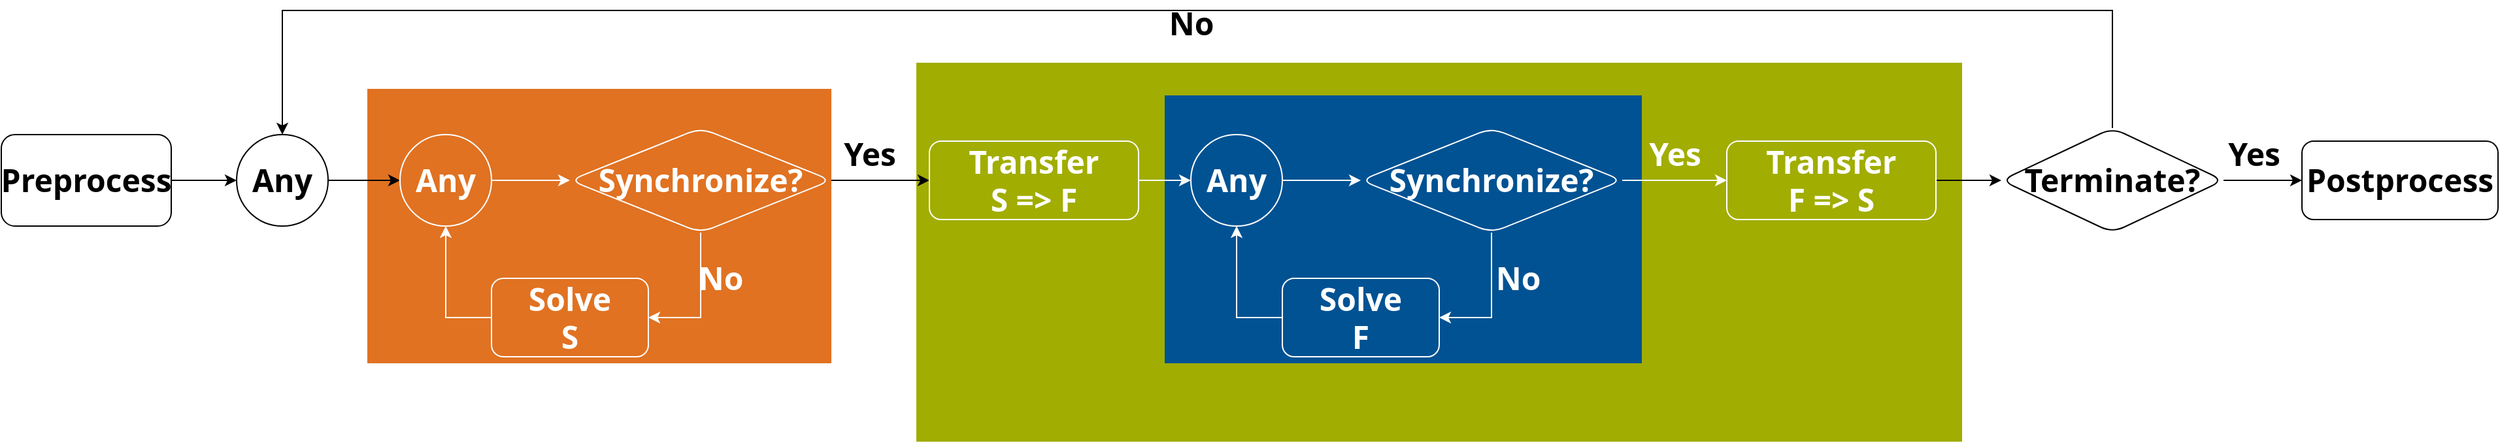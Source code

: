 <mxfile version="21.7.2" type="device">
  <diagram name="Page-1" id="Vs-sZ3k6pBOKzFg-ea2b">
    <mxGraphModel dx="914" dy="1391" grid="1" gridSize="10" guides="1" tooltips="1" connect="1" arrows="1" fold="1" page="1" pageScale="1" pageWidth="850" pageHeight="1100" math="0" shadow="0">
      <root>
        <mxCell id="0" />
        <mxCell id="1" parent="0" />
        <mxCell id="lsYSEJzYXj3iPV_EKznm-2" value="" style="rounded=0;whiteSpace=wrap;html=1;fillColor=#A1AD00;strokeColor=none;strokeWidth=10;fontFamily=Noto Sans;fontStyle=1" parent="1" vertex="1">
          <mxGeometry x="1900" y="1530" width="800" height="290" as="geometry" />
        </mxCell>
        <mxCell id="lsYSEJzYXj3iPV_EKznm-4" value="" style="edgeStyle=orthogonalEdgeStyle;rounded=0;orthogonalLoop=1;jettySize=auto;html=1;fontFamily=Noto Sans;fontStyle=1" parent="1" source="lsYSEJzYXj3iPV_EKznm-5" target="lsYSEJzYXj3iPV_EKznm-7" edge="1">
          <mxGeometry relative="1" as="geometry" />
        </mxCell>
        <mxCell id="lsYSEJzYXj3iPV_EKznm-5" value="&lt;font style=&quot;font-size: 24px;&quot;&gt;Preprocess&lt;/font&gt;" style="rounded=1;whiteSpace=wrap;html=1;fontFamily=Noto Sans;fontStyle=1" parent="1" vertex="1">
          <mxGeometry x="1200" y="1585" width="130" height="70" as="geometry" />
        </mxCell>
        <mxCell id="lsYSEJzYXj3iPV_EKznm-1" value="" style="rounded=0;whiteSpace=wrap;html=1;fillColor=#E07222;strokeColor=none;strokeWidth=10;fontFamily=Noto Sans;fontStyle=1" parent="1" vertex="1">
          <mxGeometry x="1480" y="1550" width="355" height="210" as="geometry" />
        </mxCell>
        <mxCell id="lsYSEJzYXj3iPV_EKznm-6" value="" style="edgeStyle=orthogonalEdgeStyle;rounded=0;orthogonalLoop=1;jettySize=auto;html=1;fontFamily=Noto Sans;fontStyle=1" parent="1" source="lsYSEJzYXj3iPV_EKznm-7" target="lsYSEJzYXj3iPV_EKznm-9" edge="1">
          <mxGeometry relative="1" as="geometry" />
        </mxCell>
        <mxCell id="lsYSEJzYXj3iPV_EKznm-7" value="&lt;font style=&quot;font-size: 24px;&quot;&gt;Any&lt;/font&gt;" style="ellipse;whiteSpace=wrap;html=1;aspect=fixed;fontFamily=Noto Sans;fontStyle=1" parent="1" vertex="1">
          <mxGeometry x="1380" y="1585" width="70" height="70" as="geometry" />
        </mxCell>
        <mxCell id="lsYSEJzYXj3iPV_EKznm-8" value="" style="edgeStyle=orthogonalEdgeStyle;rounded=0;orthogonalLoop=1;jettySize=auto;html=1;fontFamily=Noto Sans;fontStyle=1;strokeColor=#ffffff;" parent="1" source="lsYSEJzYXj3iPV_EKznm-9" target="lsYSEJzYXj3iPV_EKznm-14" edge="1">
          <mxGeometry relative="1" as="geometry" />
        </mxCell>
        <mxCell id="lsYSEJzYXj3iPV_EKznm-9" value="&lt;font style=&quot;font-size: 24px;&quot;&gt;Any&lt;/font&gt;" style="ellipse;whiteSpace=wrap;html=1;aspect=fixed;fontFamily=Noto Sans;labelBackgroundColor=none;fontColor=#ffffff;fillColor=none;fontStyle=1;strokeColor=#ffffff;" parent="1" vertex="1">
          <mxGeometry x="1505" y="1585" width="70" height="70" as="geometry" />
        </mxCell>
        <mxCell id="lsYSEJzYXj3iPV_EKznm-3" value="" style="rounded=0;whiteSpace=wrap;html=1;fillColor=#005293;strokeColor=none;strokeWidth=10;perimeterSpacing=0;fontFamily=Noto Sans;fontStyle=1" parent="1" vertex="1">
          <mxGeometry x="2090" y="1555" width="365" height="205" as="geometry" />
        </mxCell>
        <mxCell id="lsYSEJzYXj3iPV_EKznm-10" style="edgeStyle=orthogonalEdgeStyle;rounded=0;orthogonalLoop=1;jettySize=auto;html=1;entryX=1;entryY=0.5;entryDx=0;entryDy=0;fontFamily=Noto Sans;fontStyle=1;strokeColor=#ffffff;" parent="1" source="lsYSEJzYXj3iPV_EKznm-14" target="lsYSEJzYXj3iPV_EKznm-16" edge="1">
          <mxGeometry relative="1" as="geometry" />
        </mxCell>
        <mxCell id="lsYSEJzYXj3iPV_EKznm-11" value="&lt;font style=&quot;font-size: 24px;&quot;&gt;No&lt;/font&gt;" style="edgeLabel;html=1;align=center;verticalAlign=middle;resizable=0;points=[];fontFamily=Noto Sans;labelBackgroundColor=none;fontColor=#ffffff;fontStyle=1" parent="lsYSEJzYXj3iPV_EKznm-10" vertex="1" connectable="0">
          <mxGeometry x="-0.09" y="3" relative="1" as="geometry">
            <mxPoint x="12" y="-13" as="offset" />
          </mxGeometry>
        </mxCell>
        <mxCell id="lsYSEJzYXj3iPV_EKznm-12" value="" style="edgeStyle=orthogonalEdgeStyle;rounded=0;orthogonalLoop=1;jettySize=auto;html=1;fontFamily=Noto Sans;fontStyle=1" parent="1" source="lsYSEJzYXj3iPV_EKznm-14" target="lsYSEJzYXj3iPV_EKznm-26" edge="1">
          <mxGeometry relative="1" as="geometry" />
        </mxCell>
        <mxCell id="lsYSEJzYXj3iPV_EKznm-13" value="&lt;font style=&quot;font-size: 24px;&quot;&gt;Yes&lt;/font&gt;" style="edgeLabel;html=1;align=center;verticalAlign=middle;resizable=0;points=[];fontFamily=Noto Sans;fontStyle=1" parent="lsYSEJzYXj3iPV_EKznm-12" vertex="1" connectable="0">
          <mxGeometry x="-0.109" y="-3" relative="1" as="geometry">
            <mxPoint x="-5" y="-23" as="offset" />
          </mxGeometry>
        </mxCell>
        <mxCell id="lsYSEJzYXj3iPV_EKznm-14" value="&lt;font style=&quot;font-size: 24px;&quot;&gt;Synchronize?&lt;/font&gt;" style="rhombus;whiteSpace=wrap;html=1;rounded=1;fontFamily=Noto Sans;fillColor=none;strokeColor=#ffffff;fontColor=#ffffff;fontStyle=1" parent="1" vertex="1">
          <mxGeometry x="1635" y="1580" width="200" height="80" as="geometry" />
        </mxCell>
        <mxCell id="lsYSEJzYXj3iPV_EKznm-15" style="edgeStyle=orthogonalEdgeStyle;rounded=0;orthogonalLoop=1;jettySize=auto;html=1;entryX=0.5;entryY=1;entryDx=0;entryDy=0;fontFamily=Noto Sans;fontStyle=1;strokeColor=#ffffff;" parent="1" source="lsYSEJzYXj3iPV_EKznm-16" target="lsYSEJzYXj3iPV_EKznm-9" edge="1">
          <mxGeometry relative="1" as="geometry">
            <Array as="points">
              <mxPoint x="1540" y="1725" />
            </Array>
          </mxGeometry>
        </mxCell>
        <mxCell id="lsYSEJzYXj3iPV_EKznm-16" value="&lt;font style=&quot;font-size: 24px;&quot;&gt;Solve&lt;br&gt;S&lt;br&gt;&lt;/font&gt;" style="rounded=1;whiteSpace=wrap;html=1;fontFamily=Noto Sans;labelBackgroundColor=none;fontColor=#ffffff;fillColor=none;fontStyle=1;strokeColor=#ffffff;" parent="1" vertex="1">
          <mxGeometry x="1575" y="1695" width="120" height="60" as="geometry" />
        </mxCell>
        <mxCell id="lsYSEJzYXj3iPV_EKznm-17" value="" style="edgeStyle=orthogonalEdgeStyle;rounded=0;orthogonalLoop=1;jettySize=auto;html=1;fontFamily=Noto Sans;fontStyle=1;strokeColor=#ffffff;" parent="1" source="lsYSEJzYXj3iPV_EKznm-18" target="lsYSEJzYXj3iPV_EKznm-22" edge="1">
          <mxGeometry relative="1" as="geometry" />
        </mxCell>
        <mxCell id="lsYSEJzYXj3iPV_EKznm-18" value="&lt;font style=&quot;font-size: 24px;&quot;&gt;Any&lt;/font&gt;" style="ellipse;whiteSpace=wrap;html=1;aspect=fixed;fontFamily=Noto Sans;fontStyle=1;labelBackgroundColor=none;fontColor=#ffffff;fillColor=none;strokeColor=#ffffff;" parent="1" vertex="1">
          <mxGeometry x="2110" y="1585" width="70" height="70" as="geometry" />
        </mxCell>
        <mxCell id="lsYSEJzYXj3iPV_EKznm-19" style="edgeStyle=orthogonalEdgeStyle;rounded=0;orthogonalLoop=1;jettySize=auto;html=1;entryX=1;entryY=0.5;entryDx=0;entryDy=0;fontFamily=Noto Sans;fontStyle=1;strokeColor=#ffffff;" parent="1" source="lsYSEJzYXj3iPV_EKznm-22" target="lsYSEJzYXj3iPV_EKznm-24" edge="1">
          <mxGeometry relative="1" as="geometry" />
        </mxCell>
        <mxCell id="lsYSEJzYXj3iPV_EKznm-20" value="&lt;font style=&quot;font-size: 24px;&quot;&gt;No&lt;/font&gt;" style="edgeLabel;html=1;align=center;verticalAlign=middle;resizable=0;points=[];fontFamily=Noto Sans;fontStyle=1;labelBackgroundColor=none;fontColor=#ffffff;" parent="lsYSEJzYXj3iPV_EKznm-19" vertex="1" connectable="0">
          <mxGeometry x="-0.09" y="3" relative="1" as="geometry">
            <mxPoint x="17" y="-13" as="offset" />
          </mxGeometry>
        </mxCell>
        <mxCell id="lsYSEJzYXj3iPV_EKznm-21" value="&lt;font style=&quot;font-size: 24px;&quot;&gt;Yes&lt;/font&gt;" style="edgeStyle=orthogonalEdgeStyle;rounded=0;orthogonalLoop=1;jettySize=auto;html=1;fontFamily=Noto Sans;fontStyle=1;labelBackgroundColor=none;fontColor=#ffffff;strokeColor=#ffffff;" parent="1" source="lsYSEJzYXj3iPV_EKznm-22" target="lsYSEJzYXj3iPV_EKznm-28" edge="1">
          <mxGeometry y="20" relative="1" as="geometry">
            <mxPoint as="offset" />
          </mxGeometry>
        </mxCell>
        <mxCell id="lsYSEJzYXj3iPV_EKznm-22" value="&lt;font style=&quot;font-size: 24px;&quot;&gt;Synchronize?&lt;/font&gt;" style="rhombus;whiteSpace=wrap;html=1;rounded=1;fontFamily=Noto Sans;fontStyle=1;labelBackgroundColor=none;fontColor=#ffffff;fillColor=none;strokeColor=#ffffff;" parent="1" vertex="1">
          <mxGeometry x="2240" y="1580" width="200" height="80" as="geometry" />
        </mxCell>
        <mxCell id="lsYSEJzYXj3iPV_EKznm-23" style="edgeStyle=orthogonalEdgeStyle;rounded=0;orthogonalLoop=1;jettySize=auto;html=1;entryX=0.5;entryY=1;entryDx=0;entryDy=0;fontFamily=Noto Sans;fontStyle=1;strokeColor=#ffffff;" parent="1" source="lsYSEJzYXj3iPV_EKznm-24" target="lsYSEJzYXj3iPV_EKznm-18" edge="1">
          <mxGeometry relative="1" as="geometry">
            <Array as="points">
              <mxPoint x="2145" y="1725" />
            </Array>
          </mxGeometry>
        </mxCell>
        <mxCell id="lsYSEJzYXj3iPV_EKznm-24" value="&lt;font style=&quot;font-size: 24px;&quot;&gt;Solve&lt;br&gt;F&lt;br&gt;&lt;/font&gt;" style="rounded=1;whiteSpace=wrap;html=1;fontFamily=Noto Sans;fontStyle=1;labelBackgroundColor=none;fontColor=#ffffff;fillColor=none;strokeColor=#ffffff;" parent="1" vertex="1">
          <mxGeometry x="2180" y="1695" width="120" height="60" as="geometry" />
        </mxCell>
        <mxCell id="lsYSEJzYXj3iPV_EKznm-25" value="" style="edgeStyle=orthogonalEdgeStyle;rounded=0;orthogonalLoop=1;jettySize=auto;html=1;fontFamily=Noto Sans;fontStyle=1;strokeColor=#ffffff;" parent="1" source="lsYSEJzYXj3iPV_EKznm-26" target="lsYSEJzYXj3iPV_EKznm-18" edge="1">
          <mxGeometry relative="1" as="geometry" />
        </mxCell>
        <mxCell id="lsYSEJzYXj3iPV_EKznm-26" value="&lt;font style=&quot;font-size: 24px;&quot;&gt;Transfer&lt;br&gt;S =&amp;gt; F&lt;br&gt;&lt;/font&gt;" style="rounded=1;whiteSpace=wrap;html=1;fontFamily=Noto Sans;fontStyle=1;labelBackgroundColor=none;fontColor=#ffffff;fillColor=none;strokeColor=#ffffff;" parent="1" vertex="1">
          <mxGeometry x="1910" y="1590" width="160" height="60" as="geometry" />
        </mxCell>
        <mxCell id="lsYSEJzYXj3iPV_EKznm-27" value="" style="edgeStyle=orthogonalEdgeStyle;rounded=0;orthogonalLoop=1;jettySize=auto;html=1;fontFamily=Noto Sans;fontStyle=1" parent="1" source="lsYSEJzYXj3iPV_EKznm-28" target="lsYSEJzYXj3iPV_EKznm-33" edge="1">
          <mxGeometry relative="1" as="geometry" />
        </mxCell>
        <mxCell id="lsYSEJzYXj3iPV_EKznm-28" value="&lt;font style=&quot;font-size: 24px;&quot;&gt;Transfer&lt;br&gt;F =&amp;gt; S&lt;br&gt;&lt;/font&gt;" style="rounded=1;whiteSpace=wrap;html=1;fontFamily=Noto Sans;fontStyle=1;labelBackgroundColor=none;fontColor=#ffffff;fillColor=none;strokeColor=#ffffff;" parent="1" vertex="1">
          <mxGeometry x="2520" y="1590" width="160" height="60" as="geometry" />
        </mxCell>
        <mxCell id="lsYSEJzYXj3iPV_EKznm-29" style="edgeStyle=orthogonalEdgeStyle;rounded=0;orthogonalLoop=1;jettySize=auto;html=1;entryX=0.5;entryY=0;entryDx=0;entryDy=0;fontFamily=Noto Sans;fontStyle=1" parent="1" source="lsYSEJzYXj3iPV_EKznm-33" target="lsYSEJzYXj3iPV_EKznm-7" edge="1">
          <mxGeometry relative="1" as="geometry">
            <Array as="points">
              <mxPoint x="2815" y="1490" />
              <mxPoint x="1415" y="1490" />
            </Array>
          </mxGeometry>
        </mxCell>
        <mxCell id="lsYSEJzYXj3iPV_EKznm-30" value="&lt;font style=&quot;font-size: 24px;&quot;&gt;No&lt;/font&gt;" style="edgeLabel;html=1;align=center;verticalAlign=middle;resizable=0;points=[];fontFamily=Noto Sans;fontStyle=1;labelBackgroundColor=none;" parent="lsYSEJzYXj3iPV_EKznm-29" vertex="1" connectable="0">
          <mxGeometry x="-0.067" y="4" relative="1" as="geometry">
            <mxPoint x="-56" y="6" as="offset" />
          </mxGeometry>
        </mxCell>
        <mxCell id="lsYSEJzYXj3iPV_EKznm-31" value="" style="edgeStyle=orthogonalEdgeStyle;rounded=0;orthogonalLoop=1;jettySize=auto;html=1;fontFamily=Noto Sans;fontStyle=1" parent="1" source="lsYSEJzYXj3iPV_EKznm-33" target="lsYSEJzYXj3iPV_EKznm-34" edge="1">
          <mxGeometry relative="1" as="geometry" />
        </mxCell>
        <mxCell id="lsYSEJzYXj3iPV_EKznm-32" value="&lt;font style=&quot;font-size: 24px;&quot;&gt;Yes&lt;/font&gt;" style="edgeLabel;html=1;align=center;verticalAlign=middle;resizable=0;points=[];fontFamily=Noto Sans;fontStyle=1" parent="lsYSEJzYXj3iPV_EKznm-31" vertex="1" connectable="0">
          <mxGeometry x="-0.225" y="5" relative="1" as="geometry">
            <mxPoint x="-1" y="-15" as="offset" />
          </mxGeometry>
        </mxCell>
        <mxCell id="lsYSEJzYXj3iPV_EKznm-33" value="&lt;font style=&quot;font-size: 24px;&quot;&gt;Terminate?&lt;/font&gt;" style="rhombus;whiteSpace=wrap;html=1;rounded=1;fontFamily=Noto Sans;fontStyle=1" parent="1" vertex="1">
          <mxGeometry x="2730" y="1580" width="170" height="80" as="geometry" />
        </mxCell>
        <mxCell id="lsYSEJzYXj3iPV_EKznm-34" value="&lt;font style=&quot;font-size: 24px;&quot;&gt;Postprocess&lt;/font&gt;" style="whiteSpace=wrap;html=1;rounded=1;fontFamily=Noto Sans;fontStyle=1" parent="1" vertex="1">
          <mxGeometry x="2960" y="1590" width="150" height="60" as="geometry" />
        </mxCell>
      </root>
    </mxGraphModel>
  </diagram>
</mxfile>
